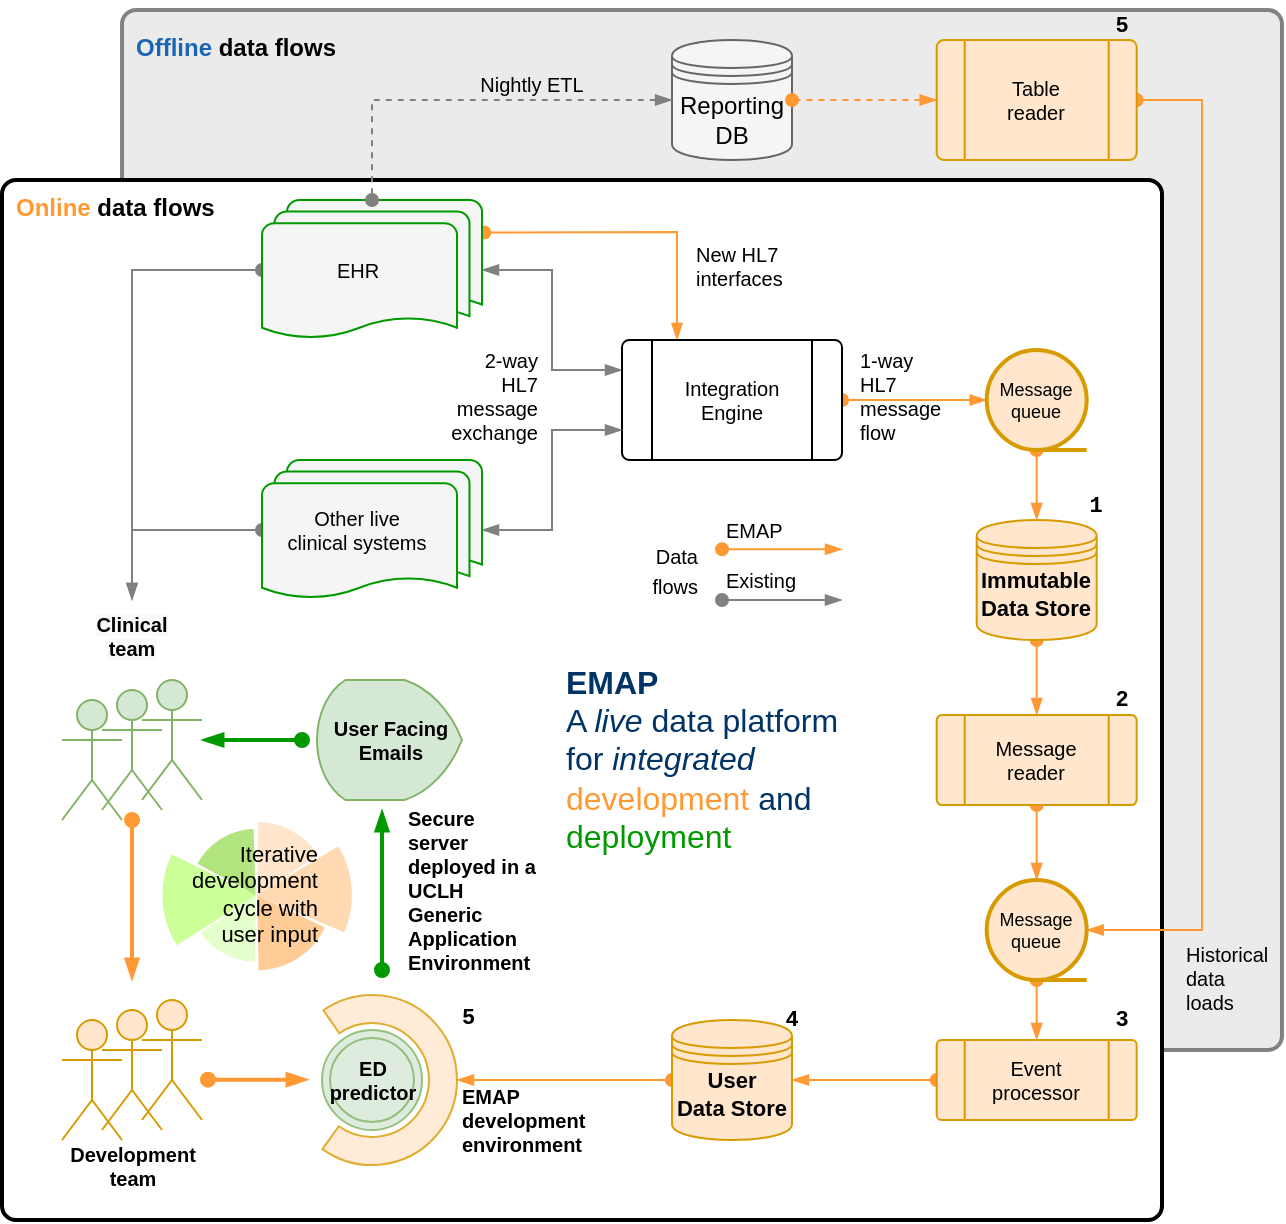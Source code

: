 <mxGraphModel dx="770" dy="1202" grid="1" gridSize="10" guides="1" tooltips="1" connect="1" arrows="1" fold="1" page="1" pageScale="1" pageWidth="1654" pageHeight="1169" math="0" shadow="0">
  <root>
    <mxCell id="0" />
    <mxCell id="1" parent="0" />
    <mxCell id="Xxeb_w5k-0lQKxWD1VdJ-54" value="" style="rounded=1;whiteSpace=wrap;html=1;absoluteArcSize=1;arcSize=14;strokeWidth=2;fontSize=10;align=center;verticalAlign=middle;strokeColor=#666666;gradientDirection=east;fillColor=#E6E6E6;opacity=80;" parent="1" vertex="1">
      <mxGeometry x="210" y="155" width="580" height="520" as="geometry" />
    </mxCell>
    <mxCell id="Xxeb_w5k-0lQKxWD1VdJ-50" value="" style="rounded=1;whiteSpace=wrap;html=1;absoluteArcSize=1;arcSize=14;strokeWidth=2;fontSize=10;fillColor=#ffffff;align=center;verticalAlign=middle;" parent="1" vertex="1">
      <mxGeometry x="150" y="240" width="580" height="520" as="geometry" />
    </mxCell>
    <mxCell id="Xxeb_w5k-0lQKxWD1VdJ-58" style="edgeStyle=elbowEdgeStyle;rounded=0;orthogonalLoop=1;jettySize=auto;html=1;exitX=1.011;exitY=0.233;exitDx=0;exitDy=0;exitPerimeter=0;entryX=0.25;entryY=0;entryDx=0;entryDy=0;fontSize=10;startArrow=oval;startFill=1;endArrow=blockThin;endFill=1;fillColor=#f8cecc;elbow=vertical;strokeColor=#FF9933;" parent="1" source="YOsguraXcIjrAALGB2yu-47" target="YOsguraXcIjrAALGB2yu-50" edge="1">
      <mxGeometry relative="1" as="geometry">
        <mxPoint x="400" y="295" as="sourcePoint" />
        <mxPoint x="470" y="345" as="targetPoint" />
        <Array as="points">
          <mxPoint x="460" y="266" />
        </Array>
      </mxGeometry>
    </mxCell>
    <mxCell id="Xxeb_w5k-0lQKxWD1VdJ-47" style="edgeStyle=elbowEdgeStyle;rounded=0;orthogonalLoop=1;jettySize=auto;html=1;fontSize=10;startArrow=blockThin;startFill=1;endArrow=oval;endFill=1;fillColor=#ffffff;exitX=0.5;exitY=0;exitDx=0;exitDy=0;strokeColor=#808080;" parent="1" source="Xxeb_w5k-0lQKxWD1VdJ-44" edge="1">
      <mxGeometry relative="1" as="geometry">
        <mxPoint x="280" y="415" as="targetPoint" />
        <Array as="points">
          <mxPoint x="215" y="430" />
        </Array>
      </mxGeometry>
    </mxCell>
    <mxCell id="Xxeb_w5k-0lQKxWD1VdJ-46" style="edgeStyle=none;rounded=0;orthogonalLoop=1;jettySize=auto;html=1;fontSize=10;startArrow=blockThin;startFill=1;endArrow=oval;endFill=1;fillColor=#ffffff;strokeWidth=2;strokeColor=#009900;" parent="1" source="Xxeb_w5k-0lQKxWD1VdJ-31" edge="1">
      <mxGeometry relative="1" as="geometry">
        <mxPoint x="300" y="520" as="targetPoint" />
      </mxGeometry>
    </mxCell>
    <mxCell id="Xxeb_w5k-0lQKxWD1VdJ-6" style="edgeStyle=none;rounded=0;orthogonalLoop=1;jettySize=auto;html=1;exitX=0.5;exitY=1;exitDx=0;exitDy=0;entryX=0.5;entryY=0;entryDx=0;entryDy=0;fontSize=10;startArrow=oval;startFill=1;endArrow=blockThin;endFill=1;fillColor=#ffffff;strokeColor=#FF9933;" parent="1" source="YOsguraXcIjrAALGB2yu-1" target="YOsguraXcIjrAALGB2yu-66" edge="1">
      <mxGeometry relative="1" as="geometry" />
    </mxCell>
    <mxCell id="YOsguraXcIjrAALGB2yu-1" value="Immutable Data Store" style="shape=datastore;whiteSpace=wrap;html=1;fontSize=11;fillColor=#ffe6cc;strokeColor=#d79b00;fontStyle=1;spacing=0;spacingTop=-6;" parent="1" vertex="1">
      <mxGeometry x="637.34" y="410" width="60" height="60" as="geometry" />
    </mxCell>
    <mxCell id="Xxeb_w5k-0lQKxWD1VdJ-17" style="edgeStyle=elbowEdgeStyle;rounded=0;orthogonalLoop=1;jettySize=auto;html=1;exitX=1;exitY=0.5;exitDx=0;exitDy=0;exitPerimeter=0;entryX=0;entryY=0.25;entryDx=0;entryDy=0;fontSize=10;startArrow=blockThin;startFill=1;endArrow=blockThin;endFill=1;fillColor=#ffffff;strokeColor=#808080;" parent="1" source="YOsguraXcIjrAALGB2yu-47" target="YOsguraXcIjrAALGB2yu-50" edge="1">
      <mxGeometry relative="1" as="geometry" />
    </mxCell>
    <mxCell id="Xxeb_w5k-0lQKxWD1VdJ-49" style="edgeStyle=elbowEdgeStyle;rounded=0;orthogonalLoop=1;jettySize=auto;html=1;exitX=0.5;exitY=0;exitDx=0;exitDy=0;entryX=0;entryY=0.5;entryDx=0;entryDy=0;fontSize=10;startArrow=blockThin;startFill=1;endArrow=oval;endFill=1;fillColor=#ffffff;entryPerimeter=0;strokeColor=#808080;" parent="1" source="Xxeb_w5k-0lQKxWD1VdJ-44" target="YOsguraXcIjrAALGB2yu-47" edge="1">
      <mxGeometry relative="1" as="geometry">
        <Array as="points">
          <mxPoint x="215" y="370" />
        </Array>
      </mxGeometry>
    </mxCell>
    <mxCell id="YOsguraXcIjrAALGB2yu-47" value="" style="strokeWidth=1;html=1;shape=mxgraph.flowchart.multi-document;whiteSpace=wrap;fillColor=#f5f5f5;verticalAlign=middle;strokeColor=#009900;" parent="1" vertex="1">
      <mxGeometry x="280" y="250" width="110" height="70" as="geometry" />
    </mxCell>
    <mxCell id="Xxeb_w5k-0lQKxWD1VdJ-7" style="edgeStyle=none;rounded=0;orthogonalLoop=1;jettySize=auto;html=1;exitX=1;exitY=0.5;exitDx=0;exitDy=0;entryX=0;entryY=0.5;entryDx=0;entryDy=0;entryPerimeter=0;fontSize=10;startArrow=oval;startFill=1;endArrow=blockThin;endFill=1;fillColor=#ffffff;strokeColor=#FF9933;" parent="1" source="YOsguraXcIjrAALGB2yu-50" target="YOsguraXcIjrAALGB2yu-84" edge="1">
      <mxGeometry relative="1" as="geometry" />
    </mxCell>
    <mxCell id="YOsguraXcIjrAALGB2yu-50" value="" style="verticalLabelPosition=bottom;verticalAlign=middle;html=1;shape=process;whiteSpace=wrap;rounded=1;size=0.14;arcSize=6;fontSize=10;" parent="1" vertex="1">
      <mxGeometry x="460" y="320" width="110" height="60" as="geometry" />
    </mxCell>
    <mxCell id="YOsguraXcIjrAALGB2yu-59" value="EHR" style="text;html=1;strokeColor=none;fillColor=none;align=center;verticalAlign=middle;whiteSpace=wrap;rounded=0;fontSize=10;" parent="1" vertex="1">
      <mxGeometry x="307.5" y="275" width="40" height="20" as="geometry" />
    </mxCell>
    <mxCell id="YOsguraXcIjrAALGB2yu-60" value="Integration&lt;br&gt;Engine" style="text;html=1;strokeColor=none;fillColor=none;align=center;verticalAlign=middle;whiteSpace=wrap;rounded=0;fontSize=10;" parent="1" vertex="1">
      <mxGeometry x="495" y="340" width="40" height="20" as="geometry" />
    </mxCell>
    <mxCell id="YOsguraXcIjrAALGB2yu-64" value="2-way HL7&lt;br&gt;message exchange" style="text;html=1;strokeColor=none;fillColor=none;align=right;verticalAlign=middle;whiteSpace=wrap;rounded=0;fontSize=10;" parent="1" vertex="1">
      <mxGeometry x="380" y="318" width="40" height="60" as="geometry" />
    </mxCell>
    <mxCell id="YOsguraXcIjrAALGB2yu-65" value="1-way HL7&lt;br&gt;message flow" style="text;html=1;strokeColor=none;fillColor=none;align=left;verticalAlign=middle;whiteSpace=wrap;rounded=0;fontSize=10;" parent="1" vertex="1">
      <mxGeometry x="577.34" y="318" width="40" height="60" as="geometry" />
    </mxCell>
    <mxCell id="Xxeb_w5k-0lQKxWD1VdJ-4" style="edgeStyle=none;rounded=0;orthogonalLoop=1;jettySize=auto;html=1;exitX=0.5;exitY=1;exitDx=0;exitDy=0;entryX=0.5;entryY=0;entryDx=0;entryDy=0;entryPerimeter=0;fontSize=10;startArrow=oval;startFill=1;endArrow=blockThin;endFill=1;fillColor=#ffffff;strokeColor=#FF9933;" parent="1" source="YOsguraXcIjrAALGB2yu-66" target="Xxeb_w5k-0lQKxWD1VdJ-3" edge="1">
      <mxGeometry relative="1" as="geometry" />
    </mxCell>
    <mxCell id="YOsguraXcIjrAALGB2yu-66" value="" style="verticalLabelPosition=bottom;verticalAlign=top;html=1;shape=process;whiteSpace=wrap;rounded=1;size=0.14;arcSize=6;fontSize=10;fillColor=#ffe6cc;strokeColor=#d79b00;" parent="1" vertex="1">
      <mxGeometry x="617.34" y="507.5" width="100" height="45" as="geometry" />
    </mxCell>
    <mxCell id="YOsguraXcIjrAALGB2yu-67" value="Message&lt;br&gt;reader" style="text;html=1;fillColor=#ffe6cc;align=center;verticalAlign=middle;whiteSpace=wrap;rounded=0;fontSize=10;" parent="1" vertex="1">
      <mxGeometry x="647.34" y="520" width="40" height="20" as="geometry" />
    </mxCell>
    <mxCell id="Xxeb_w5k-0lQKxWD1VdJ-10" style="edgeStyle=none;rounded=0;orthogonalLoop=1;jettySize=auto;html=1;exitX=0;exitY=0.5;exitDx=0;exitDy=0;entryX=1;entryY=0.5;entryDx=0;entryDy=0;fontSize=10;startArrow=oval;startFill=1;endArrow=blockThin;endFill=1;fillColor=#ffffff;strokeColor=#FF9933;" parent="1" source="YOsguraXcIjrAALGB2yu-68" target="Xxeb_w5k-0lQKxWD1VdJ-9" edge="1">
      <mxGeometry relative="1" as="geometry" />
    </mxCell>
    <mxCell id="YOsguraXcIjrAALGB2yu-68" value="" style="verticalLabelPosition=bottom;verticalAlign=top;html=1;shape=process;whiteSpace=wrap;rounded=1;size=0.14;arcSize=6;fontSize=10;fillColor=#ffe6cc;strokeColor=#d79b00;" parent="1" vertex="1">
      <mxGeometry x="617.34" y="670" width="100" height="40" as="geometry" />
    </mxCell>
    <mxCell id="YOsguraXcIjrAALGB2yu-69" value="Event processor" style="text;html=1;fillColor=#ffe6cc;align=center;verticalAlign=middle;whiteSpace=wrap;rounded=0;fontSize=10;" parent="1" vertex="1">
      <mxGeometry x="647.34" y="680" width="40" height="20" as="geometry" />
    </mxCell>
    <mxCell id="YOsguraXcIjrAALGB2yu-70" value="&lt;font style=&quot;font-size: 12px&quot;&gt;Reporting&lt;br&gt;DB&lt;/font&gt;" style="shape=datastore;whiteSpace=wrap;html=1;fillColor=#f5f5f5;strokeColor=#666666;" parent="1" vertex="1">
      <mxGeometry x="485.0" y="170" width="60" height="60" as="geometry" />
    </mxCell>
    <mxCell id="YOsguraXcIjrAALGB2yu-72" style="rounded=0;orthogonalLoop=1;jettySize=auto;html=1;entryX=0.5;entryY=0;entryDx=0;entryDy=0;fontSize=10;endArrow=oval;endFill=1;fillColor=#ffffff;startArrow=blockThin;startFill=1;exitX=0;exitY=0.5;exitDx=0;exitDy=0;entryPerimeter=0;edgeStyle=orthogonalEdgeStyle;dashed=1;strokeColor=#808080;" parent="1" source="YOsguraXcIjrAALGB2yu-70" target="YOsguraXcIjrAALGB2yu-47" edge="1">
      <mxGeometry relative="1" as="geometry">
        <mxPoint x="630.003" y="219.58" as="sourcePoint" />
        <mxPoint x="570" y="219.58" as="targetPoint" />
      </mxGeometry>
    </mxCell>
    <mxCell id="YOsguraXcIjrAALGB2yu-73" value="Nightly ETL" style="text;html=1;strokeColor=none;fillColor=none;align=center;verticalAlign=top;whiteSpace=wrap;rounded=0;fontSize=10;" parent="1" vertex="1">
      <mxGeometry x="375" y="180" width="80" height="30" as="geometry" />
    </mxCell>
    <mxCell id="YOsguraXcIjrAALGB2yu-74" style="rounded=0;orthogonalLoop=1;jettySize=auto;html=1;fontSize=10;endArrow=oval;endFill=1;fillColor=#ffffff;startArrow=blockThin;startFill=1;exitX=0;exitY=0.5;exitDx=0;exitDy=0;edgeStyle=orthogonalEdgeStyle;dashed=1;entryX=1;entryY=0.5;entryDx=0;entryDy=0;strokeColor=#FF9933;" parent="1" source="YOsguraXcIjrAALGB2yu-75" target="YOsguraXcIjrAALGB2yu-70" edge="1">
      <mxGeometry relative="1" as="geometry">
        <mxPoint x="1025.0" y="217.32" as="sourcePoint" />
        <mxPoint x="710" y="230" as="targetPoint" />
      </mxGeometry>
    </mxCell>
    <mxCell id="Xxeb_w5k-0lQKxWD1VdJ-11" style="edgeStyle=elbowEdgeStyle;rounded=0;orthogonalLoop=1;jettySize=auto;html=1;exitX=1;exitY=0.5;exitDx=0;exitDy=0;fontSize=10;startArrow=oval;startFill=1;endArrow=blockThin;endFill=1;fillColor=#ffffff;elbow=vertical;entryX=1;entryY=0.5;entryDx=0;entryDy=0;entryPerimeter=0;strokeColor=#FF9933;" parent="1" source="YOsguraXcIjrAALGB2yu-75" target="Xxeb_w5k-0lQKxWD1VdJ-3" edge="1">
      <mxGeometry relative="1" as="geometry">
        <mxPoint x="720" y="610" as="targetPoint" />
        <Array as="points">
          <mxPoint x="750" y="440" />
          <mxPoint x="740" y="370" />
          <mxPoint x="760" y="610" />
        </Array>
      </mxGeometry>
    </mxCell>
    <mxCell id="YOsguraXcIjrAALGB2yu-75" value="" style="verticalLabelPosition=bottom;verticalAlign=top;html=1;shape=process;whiteSpace=wrap;rounded=1;size=0.14;arcSize=6;fontSize=10;fillColor=#ffe6cc;strokeColor=#d79b00;" parent="1" vertex="1">
      <mxGeometry x="617.34" y="170" width="100" height="60" as="geometry" />
    </mxCell>
    <mxCell id="YOsguraXcIjrAALGB2yu-76" value="Table&lt;br&gt;reader" style="text;html=1;strokeColor=none;fillColor=none;align=center;verticalAlign=middle;whiteSpace=wrap;rounded=0;fontSize=10;" parent="1" vertex="1">
      <mxGeometry x="647.34" y="190" width="40" height="20" as="geometry" />
    </mxCell>
    <mxCell id="Xxeb_w5k-0lQKxWD1VdJ-8" style="edgeStyle=none;rounded=0;orthogonalLoop=1;jettySize=auto;html=1;exitX=0.5;exitY=1;exitDx=0;exitDy=0;exitPerimeter=0;entryX=0.5;entryY=0;entryDx=0;entryDy=0;fontSize=10;startArrow=oval;startFill=1;endArrow=blockThin;endFill=1;fillColor=#ffffff;strokeColor=#FF9933;" parent="1" source="YOsguraXcIjrAALGB2yu-84" target="YOsguraXcIjrAALGB2yu-1" edge="1">
      <mxGeometry relative="1" as="geometry" />
    </mxCell>
    <mxCell id="YOsguraXcIjrAALGB2yu-84" value="Message queue" style="strokeWidth=2;html=1;shape=mxgraph.flowchart.sequential_data;whiteSpace=wrap;fontSize=9;fillColor=#ffe6cc;align=center;verticalAlign=middle;strokeColor=#d79b00;" parent="1" vertex="1">
      <mxGeometry x="642.34" y="325" width="50" height="50" as="geometry" />
    </mxCell>
    <mxCell id="Xxeb_w5k-0lQKxWD1VdJ-5" style="edgeStyle=none;rounded=0;orthogonalLoop=1;jettySize=auto;html=1;exitX=0.5;exitY=1;exitDx=0;exitDy=0;exitPerimeter=0;entryX=0.5;entryY=0;entryDx=0;entryDy=0;fontSize=10;startArrow=oval;startFill=1;endArrow=blockThin;endFill=1;fillColor=#ffffff;strokeColor=#FF9933;" parent="1" source="Xxeb_w5k-0lQKxWD1VdJ-3" target="YOsguraXcIjrAALGB2yu-68" edge="1">
      <mxGeometry relative="1" as="geometry" />
    </mxCell>
    <mxCell id="Xxeb_w5k-0lQKxWD1VdJ-3" value="Message queue" style="strokeWidth=2;html=1;shape=mxgraph.flowchart.sequential_data;whiteSpace=wrap;fontSize=9;fillColor=#ffe6cc;align=center;verticalAlign=middle;strokeColor=#d79b00;" parent="1" vertex="1">
      <mxGeometry x="642.34" y="590" width="50" height="50" as="geometry" />
    </mxCell>
    <mxCell id="Xxeb_w5k-0lQKxWD1VdJ-37" style="edgeStyle=elbowEdgeStyle;rounded=0;orthogonalLoop=1;jettySize=auto;html=1;exitX=0;exitY=0.5;exitDx=0;exitDy=0;fontSize=10;startArrow=oval;startFill=1;endArrow=blockThin;endFill=1;fillColor=#ffffff;strokeColor=#FF9933;" parent="1" source="Xxeb_w5k-0lQKxWD1VdJ-9" target="PI1jIJRue8a1WFZ3D4rg-30" edge="1">
      <mxGeometry relative="1" as="geometry">
        <mxPoint x="385" y="690" as="targetPoint" />
      </mxGeometry>
    </mxCell>
    <mxCell id="Xxeb_w5k-0lQKxWD1VdJ-9" value="&lt;b style=&quot;font-size: 11px;&quot;&gt;User &lt;br style=&quot;font-size: 11px;&quot;&gt;Data Store&lt;/b&gt;" style="shape=datastore;whiteSpace=wrap;html=1;fontSize=11;fillColor=#ffe6cc;strokeColor=#d79b00;spacingTop=-6;" parent="1" vertex="1">
      <mxGeometry x="485" y="660" width="60" height="60" as="geometry" />
    </mxCell>
    <mxCell id="Xxeb_w5k-0lQKxWD1VdJ-18" style="edgeStyle=elbowEdgeStyle;rounded=0;orthogonalLoop=1;jettySize=auto;html=1;exitX=1;exitY=0.5;exitDx=0;exitDy=0;exitPerimeter=0;entryX=0;entryY=0.75;entryDx=0;entryDy=0;fontSize=10;startArrow=blockThin;startFill=1;endArrow=blockThin;endFill=1;fillColor=#ffffff;strokeColor=#808080;" parent="1" source="Xxeb_w5k-0lQKxWD1VdJ-15" target="YOsguraXcIjrAALGB2yu-50" edge="1">
      <mxGeometry relative="1" as="geometry" />
    </mxCell>
    <mxCell id="Xxeb_w5k-0lQKxWD1VdJ-15" value="" style="strokeWidth=1;html=1;shape=mxgraph.flowchart.multi-document;whiteSpace=wrap;fillColor=#f5f5f5;verticalAlign=middle;strokeColor=#009900;" parent="1" vertex="1">
      <mxGeometry x="280" y="380" width="110" height="70" as="geometry" />
    </mxCell>
    <mxCell id="Xxeb_w5k-0lQKxWD1VdJ-16" value="Other live clinical systems" style="text;html=1;strokeColor=none;fillColor=none;align=center;verticalAlign=middle;whiteSpace=wrap;rounded=0;fontSize=10;" parent="1" vertex="1">
      <mxGeometry x="290" y="405" width="75" height="20" as="geometry" />
    </mxCell>
    <mxCell id="Xxeb_w5k-0lQKxWD1VdJ-38" style="edgeStyle=elbowEdgeStyle;rounded=0;orthogonalLoop=1;jettySize=auto;html=1;fontSize=10;startArrow=oval;startFill=1;endArrow=blockThin;endFill=1;fillColor=#ffffff;strokeWidth=2;strokeColor=#009900;" parent="1" edge="1">
      <mxGeometry relative="1" as="geometry">
        <mxPoint x="340" y="635" as="sourcePoint" />
        <mxPoint x="340" y="555" as="targetPoint" />
        <Array as="points">
          <mxPoint x="340" y="575" />
        </Array>
      </mxGeometry>
    </mxCell>
    <mxCell id="Xxeb_w5k-0lQKxWD1VdJ-21" value="&lt;b&gt;User Facing&lt;br&gt;Emails&lt;/b&gt;" style="strokeWidth=1;html=1;shape=mxgraph.flowchart.display;whiteSpace=wrap;fontSize=10;fillColor=#d5e8d4;align=center;verticalAlign=middle;flipV=1;flipH=1;strokeColor=#82b366;" parent="1" vertex="1">
      <mxGeometry x="307.5" y="490" width="72.5" height="60" as="geometry" />
    </mxCell>
    <mxCell id="Xxeb_w5k-0lQKxWD1VdJ-45" style="rounded=0;orthogonalLoop=1;jettySize=auto;html=1;fontSize=10;startArrow=oval;startFill=1;endArrow=blockThin;endFill=1;fillColor=#ffffff;strokeWidth=2;strokeColor=#FF9933;" parent="1" edge="1">
      <mxGeometry relative="1" as="geometry">
        <mxPoint x="215" y="640" as="targetPoint" />
        <mxPoint x="215" y="560" as="sourcePoint" />
      </mxGeometry>
    </mxCell>
    <mxCell id="Xxeb_w5k-0lQKxWD1VdJ-30" value="" style="shape=umlActor;verticalLabelPosition=bottom;verticalAlign=top;html=1;fontSize=10;strokeWidth=1;fillColor=#d5e8d4;strokeColor=#82b366;" parent="1" vertex="1">
      <mxGeometry x="200" y="495" width="30" height="60" as="geometry" />
    </mxCell>
    <mxCell id="Xxeb_w5k-0lQKxWD1VdJ-31" value="" style="shape=umlActor;verticalLabelPosition=bottom;verticalAlign=top;html=1;fontSize=10;strokeWidth=1;fillColor=#d5e8d4;strokeColor=#82b366;" parent="1" vertex="1">
      <mxGeometry x="220" y="490" width="30" height="60" as="geometry" />
    </mxCell>
    <mxCell id="Xxeb_w5k-0lQKxWD1VdJ-32" value="" style="shape=umlActor;verticalLabelPosition=bottom;verticalAlign=top;html=1;fontSize=10;strokeWidth=1;fillColor=#d5e8d4;strokeColor=#82b366;" parent="1" vertex="1">
      <mxGeometry x="180" y="500" width="30" height="60" as="geometry" />
    </mxCell>
    <mxCell id="Xxeb_w5k-0lQKxWD1VdJ-33" value="Development&lt;br&gt;team" style="shape=umlActor;verticalLabelPosition=bottom;verticalAlign=top;html=1;fontSize=10;strokeWidth=1;fillColor=#ffe6cc;strokeColor=#d79b00;fontStyle=1" parent="1" vertex="1">
      <mxGeometry x="200" y="655" width="30" height="60" as="geometry" />
    </mxCell>
    <mxCell id="Xxeb_w5k-0lQKxWD1VdJ-34" value="" style="shape=umlActor;verticalLabelPosition=bottom;verticalAlign=top;html=1;fontSize=10;strokeWidth=1;fillColor=#ffe6cc;strokeColor=#d79b00;" parent="1" vertex="1">
      <mxGeometry x="220" y="650" width="30" height="60" as="geometry" />
    </mxCell>
    <mxCell id="Xxeb_w5k-0lQKxWD1VdJ-35" value="" style="shape=umlActor;verticalLabelPosition=bottom;verticalAlign=top;html=1;fontSize=10;strokeWidth=1;fillColor=#ffe6cc;strokeColor=#d79b00;" parent="1" vertex="1">
      <mxGeometry x="180" y="660" width="30" height="60" as="geometry" />
    </mxCell>
    <mxCell id="Xxeb_w5k-0lQKxWD1VdJ-44" value="&lt;meta charset=&quot;utf-8&quot;&gt;&lt;span style=&quot;color: rgb(0, 0, 0); font-family: helvetica; font-size: 10px; font-style: normal; letter-spacing: normal; text-indent: 0px; text-transform: none; word-spacing: 0px; background-color: rgb(248, 249, 250); display: inline; float: none;&quot;&gt;Clinical&lt;/span&gt;&lt;br style=&quot;color: rgb(0, 0, 0); font-family: helvetica; font-size: 10px; font-style: normal; letter-spacing: normal; text-indent: 0px; text-transform: none; word-spacing: 0px; background-color: rgb(248, 249, 250);&quot;&gt;&lt;span style=&quot;color: rgb(0, 0, 0); font-family: helvetica; font-size: 10px; font-style: normal; letter-spacing: normal; text-indent: 0px; text-transform: none; word-spacing: 0px; background-color: rgb(248, 249, 250); display: inline; float: none;&quot;&gt;team&lt;/span&gt;" style="text;whiteSpace=wrap;html=1;fontSize=10;align=center;fontStyle=1" parent="1" vertex="1">
      <mxGeometry x="185" y="450" width="60" height="40" as="geometry" />
    </mxCell>
    <mxCell id="Xxeb_w5k-0lQKxWD1VdJ-52" value="&lt;b&gt;&lt;font color=&quot;#003366&quot;&gt;EMAP&lt;/font&gt;&lt;/b&gt;&lt;br&gt;&lt;font color=&quot;#003366&quot;&gt;A &lt;i&gt;live&lt;/i&gt; data platform &lt;br&gt;for &lt;i&gt;integrated &lt;/i&gt;&lt;/font&gt;&lt;br&gt;&lt;font color=&quot;#ff9933&quot;&gt;development&lt;/font&gt; &lt;font color=&quot;#003366&quot;&gt;and&lt;/font&gt; &lt;font color=&quot;#009900&quot;&gt;deployment&lt;/font&gt;" style="text;html=1;strokeColor=none;fillColor=none;align=left;verticalAlign=top;whiteSpace=wrap;rounded=0;fontSize=16;" parent="1" vertex="1">
      <mxGeometry x="430" y="475" width="140" height="110" as="geometry" />
    </mxCell>
    <mxCell id="Xxeb_w5k-0lQKxWD1VdJ-55" value="&lt;font color=&quot;#1b66b2&quot;&gt;Offline&lt;/font&gt; data flows" style="text;html=1;strokeColor=none;fillColor=none;align=left;verticalAlign=top;whiteSpace=wrap;rounded=0;fontSize=12;fontStyle=1" parent="1" vertex="1">
      <mxGeometry x="215" y="160" width="160" height="30" as="geometry" />
    </mxCell>
    <mxCell id="Xxeb_w5k-0lQKxWD1VdJ-57" value="&lt;font color=&quot;#ff9933&quot;&gt;Online&lt;/font&gt; data flows" style="text;html=1;strokeColor=none;fillColor=none;align=left;verticalAlign=top;whiteSpace=wrap;rounded=0;fontSize=12;fontStyle=1" parent="1" vertex="1">
      <mxGeometry x="155" y="240" width="160" height="30" as="geometry" />
    </mxCell>
    <mxCell id="Xxeb_w5k-0lQKxWD1VdJ-64" value="&lt;font style=&quot;font-size: 10px&quot;&gt;Existing&lt;br&gt;&lt;/font&gt;" style="text;html=1;strokeColor=none;fillColor=none;align=left;verticalAlign=middle;whiteSpace=wrap;rounded=0;fontSize=12;" parent="1" vertex="1">
      <mxGeometry x="510" y="430" width="60" height="20" as="geometry" />
    </mxCell>
    <mxCell id="Xxeb_w5k-0lQKxWD1VdJ-63" style="edgeStyle=none;rounded=0;orthogonalLoop=1;jettySize=auto;html=1;fontSize=10;startArrow=oval;startFill=1;endArrow=blockThin;endFill=1;fillColor=#ffffff;strokeColor=#808080;" parent="1" edge="1">
      <mxGeometry x="460" y="404.65" as="geometry">
        <mxPoint x="510" y="450" as="sourcePoint" />
        <mxPoint x="570" y="450" as="targetPoint" />
      </mxGeometry>
    </mxCell>
    <mxCell id="Xxeb_w5k-0lQKxWD1VdJ-65" value="&lt;font style=&quot;font-size: 10px&quot;&gt;EMAP&lt;br&gt;&lt;/font&gt;" style="text;html=1;strokeColor=none;fillColor=none;align=left;verticalAlign=middle;whiteSpace=wrap;rounded=0;fontSize=12;" parent="1" vertex="1">
      <mxGeometry x="510" y="404.65" width="60" height="20" as="geometry" />
    </mxCell>
    <mxCell id="Xxeb_w5k-0lQKxWD1VdJ-66" style="edgeStyle=none;rounded=0;orthogonalLoop=1;jettySize=auto;html=1;fontSize=10;startArrow=oval;startFill=1;endArrow=blockThin;endFill=1;fillColor=#ffffff;strokeColor=#FF9933;" parent="1" edge="1">
      <mxGeometry x="460" y="404.65" as="geometry">
        <mxPoint x="510.0" y="424.65" as="sourcePoint" />
        <mxPoint x="570.0" y="424.65" as="targetPoint" />
      </mxGeometry>
    </mxCell>
    <mxCell id="Xxeb_w5k-0lQKxWD1VdJ-67" value="&lt;font style=&quot;font-size: 10px&quot;&gt;Data flows&lt;br&gt;&lt;/font&gt;" style="text;html=1;strokeColor=none;fillColor=none;align=right;verticalAlign=middle;whiteSpace=wrap;rounded=0;fontSize=12;" parent="1" vertex="1">
      <mxGeometry x="460" y="425.34" width="40" height="20" as="geometry" />
    </mxCell>
    <mxCell id="Xxeb_w5k-0lQKxWD1VdJ-70" value="New HL7 interfaces" style="text;html=1;strokeColor=none;fillColor=none;align=left;verticalAlign=top;whiteSpace=wrap;rounded=0;fontSize=10;" parent="1" vertex="1">
      <mxGeometry x="495" y="265" width="40" height="35" as="geometry" />
    </mxCell>
    <mxCell id="Xxeb_w5k-0lQKxWD1VdJ-71" value="Historical&lt;br&gt;data&lt;br&gt;&lt;div&gt;&lt;span&gt;loads&lt;/span&gt;&lt;/div&gt;" style="text;html=1;strokeColor=none;fillColor=none;align=left;verticalAlign=top;whiteSpace=wrap;rounded=0;fontSize=10;" parent="1" vertex="1">
      <mxGeometry x="740" y="615.34" width="50" height="54.66" as="geometry" />
    </mxCell>
    <mxCell id="PI1jIJRue8a1WFZ3D4rg-17" value="1" style="text;html=1;strokeColor=none;fillColor=none;align=center;verticalAlign=middle;whiteSpace=wrap;rounded=0;fontSize=11;fontFamily=Courier New;fontStyle=1" parent="1" vertex="1">
      <mxGeometry x="687.34" y="390" width="20" height="25" as="geometry" />
    </mxCell>
    <mxCell id="PI1jIJRue8a1WFZ3D4rg-18" value="2" style="text;html=1;strokeColor=none;fillColor=none;align=center;verticalAlign=middle;whiteSpace=wrap;rounded=0;fontSize=11;fontFamily=Courier New;fontStyle=1" parent="1" vertex="1">
      <mxGeometry x="700" y="487.5" width="20" height="25" as="geometry" />
    </mxCell>
    <mxCell id="PI1jIJRue8a1WFZ3D4rg-19" value="3" style="text;html=1;strokeColor=none;fillColor=none;align=center;verticalAlign=middle;whiteSpace=wrap;rounded=0;fontSize=11;fontFamily=Courier New;fontStyle=1" parent="1" vertex="1">
      <mxGeometry x="700" y="647.5" width="20" height="25" as="geometry" />
    </mxCell>
    <mxCell id="PI1jIJRue8a1WFZ3D4rg-20" value="4" style="text;html=1;strokeColor=none;fillColor=none;align=center;verticalAlign=middle;whiteSpace=wrap;rounded=0;fontSize=11;fontFamily=Courier New;fontStyle=1" parent="1" vertex="1">
      <mxGeometry x="535" y="647.5" width="20" height="25" as="geometry" />
    </mxCell>
    <mxCell id="PI1jIJRue8a1WFZ3D4rg-21" value="5" style="text;html=1;strokeColor=none;fillColor=none;align=center;verticalAlign=middle;whiteSpace=wrap;rounded=0;fontSize=11;fontFamily=Courier New;fontStyle=1" parent="1" vertex="1">
      <mxGeometry x="700" y="150" width="20" height="25" as="geometry" />
    </mxCell>
    <mxCell id="PI1jIJRue8a1WFZ3D4rg-22" value="5" style="text;html=1;strokeColor=none;fillColor=none;align=left;verticalAlign=middle;whiteSpace=wrap;rounded=0;fontSize=11;fontFamily=Courier New;fontStyle=1" parent="1" vertex="1">
      <mxGeometry x="377.5" y="646" width="20" height="25" as="geometry" />
    </mxCell>
    <mxCell id="PI1jIJRue8a1WFZ3D4rg-30" value="" style="verticalLabelPosition=bottom;verticalAlign=top;html=1;shape=mxgraph.basic.partConcEllipse;startAngle=0.903;endAngle=0.599;arcWidth=0.33;shadow=0;sketch=0;fontFamily=Courier New;fontSize=11;strokeColor=#d79b00;strokeWidth=1;fillColor=#ffe6cc;gradientDirection=west;opacity=80;" parent="1" vertex="1">
      <mxGeometry x="292.5" y="647.5" width="85" height="85" as="geometry" />
    </mxCell>
    <mxCell id="PI1jIJRue8a1WFZ3D4rg-33" value="" style="ellipse;shape=doubleEllipse;whiteSpace=wrap;html=1;aspect=fixed;shadow=0;sketch=0;fontFamily=Courier New;fontSize=11;strokeColor=#82b366;strokeWidth=1;fillColor=#d5e8d4;gradientDirection=west;align=center;verticalAlign=middle;opacity=80;" parent="1" vertex="1">
      <mxGeometry x="310" y="665" width="50" height="50" as="geometry" />
    </mxCell>
    <mxCell id="PI1jIJRue8a1WFZ3D4rg-35" value="ED predictor" style="text;html=1;strokeColor=none;fillColor=none;align=center;verticalAlign=middle;whiteSpace=wrap;rounded=0;fontSize=10;fontStyle=1" parent="1" vertex="1">
      <mxGeometry x="318.75" y="680" width="32.5" height="20" as="geometry" />
    </mxCell>
    <mxCell id="PI1jIJRue8a1WFZ3D4rg-37" style="edgeStyle=none;rounded=0;orthogonalLoop=1;jettySize=auto;html=1;fontSize=10;startArrow=blockThin;startFill=1;endArrow=oval;endFill=1;fillColor=#ffffff;strokeWidth=2;strokeColor=#FF9933;" parent="1" edge="1">
      <mxGeometry relative="1" as="geometry">
        <mxPoint x="303" y="689.83" as="sourcePoint" />
        <mxPoint x="253" y="689.83" as="targetPoint" />
      </mxGeometry>
    </mxCell>
    <mxCell id="PI1jIJRue8a1WFZ3D4rg-2" value="" style="ellipse;whiteSpace=wrap;html=1;aspect=fixed;shadow=0;sketch=0;fontSize=20;fontColor=#003366;strokeWidth=2;gradientColor=none;gradientDirection=west;align=left;verticalAlign=bottom;fillColor=#FFFFFF;strokeColor=none;opacity=50;" parent="1" vertex="1">
      <mxGeometry x="230" y="550" width="96.0" height="96.0" as="geometry" />
    </mxCell>
    <mxCell id="PI1jIJRue8a1WFZ3D4rg-3" value="" style="verticalLabelPosition=bottom;verticalAlign=top;html=1;shape=mxgraph.basic.pie;startAngle=0.321;endAngle=0.497;shadow=0;dashed=1;dashPattern=1 4;sketch=0;fontSize=20;strokeWidth=0;gradientDirection=west;opacity=50;strokeColor=none;fillColor=#FF9933;" parent="1" vertex="1">
      <mxGeometry x="239.762" y="559.762" width="75.117" height="75.117" as="geometry" />
    </mxCell>
    <mxCell id="PI1jIJRue8a1WFZ3D4rg-4" value="" style="verticalLabelPosition=bottom;verticalAlign=top;html=1;shape=mxgraph.basic.pie;startAngle=0.003;endAngle=0.157;shadow=0;dashed=1;dashPattern=1 4;sketch=0;fontSize=20;strokeColor=#d79b00;strokeWidth=0;gradientDirection=west;opacity=50;fillColor=#FFCC99;" parent="1" vertex="1">
      <mxGeometry x="240.891" y="560.885" width="72.872" height="72.872" as="geometry" />
    </mxCell>
    <mxCell id="PI1jIJRue8a1WFZ3D4rg-5" value="" style="verticalLabelPosition=bottom;verticalAlign=top;html=1;shape=mxgraph.basic.pie;startAngle=0.164;endAngle=0.314;shadow=0;dashed=1;dashPattern=1 4;sketch=0;fontSize=20;strokeColor=#d79b00;strokeWidth=0;gradientDirection=west;opacity=50;fillColor=#FFB366;" parent="1" vertex="1">
      <mxGeometry x="230" y="550" width="94.648" height="94.648" as="geometry" />
    </mxCell>
    <mxCell id="PI1jIJRue8a1WFZ3D4rg-6" value="" style="verticalLabelPosition=bottom;verticalAlign=top;html=1;shape=mxgraph.basic.pie;startAngle=0.829;endAngle=0.995;shadow=0;dashed=1;dashPattern=1 4;sketch=0;fontSize=20;strokeWidth=0;gradientDirection=west;opacity=50;strokeColor=none;fillColor=#66CC00;" parent="1" vertex="1">
      <mxGeometry x="243.521" y="564.265" width="66.112" height="66.112" as="geometry" />
    </mxCell>
    <mxCell id="PI1jIJRue8a1WFZ3D4rg-7" value="" style="verticalLabelPosition=bottom;verticalAlign=top;html=1;shape=mxgraph.basic.pie;startAngle=0.502;endAngle=0.654;shadow=0;dashed=1;dashPattern=1 4;sketch=0;fontSize=20;strokeColor=#d79b00;strokeWidth=0;gradientDirection=west;opacity=50;fillColor=#CCFF99;" parent="1" vertex="1">
      <mxGeometry x="243.521" y="564.265" width="66.112" height="66.112" as="geometry" />
    </mxCell>
    <mxCell id="PI1jIJRue8a1WFZ3D4rg-8" value="" style="verticalLabelPosition=bottom;verticalAlign=top;html=1;shape=mxgraph.basic.pie;startAngle=0.66;endAngle=0.822;shadow=0;dashed=1;dashPattern=1 4;sketch=0;fontSize=20;strokeColor=#d79b00;strokeWidth=0;gradientDirection=west;opacity=50;fillColor=#99FF33;" parent="1" vertex="1">
      <mxGeometry x="230" y="550.744" width="93.157" height="93.157" as="geometry" />
    </mxCell>
    <mxCell id="Xxeb_w5k-0lQKxWD1VdJ-40" value="Iterative development cycle with &lt;br style=&quot;font-size: 11px;&quot;&gt;user input" style="text;html=1;strokeColor=none;fillColor=none;align=right;verticalAlign=middle;whiteSpace=wrap;rounded=0;fontSize=11;" parent="1" vertex="1">
      <mxGeometry x="235" y="587.32" width="75" height="20" as="geometry" />
    </mxCell>
    <mxCell id="PI1jIJRue8a1WFZ3D4rg-38" value="EMAP development environment" style="text;html=1;strokeColor=none;fillColor=none;align=left;verticalAlign=middle;whiteSpace=wrap;rounded=0;fontSize=10;fontStyle=1" parent="1" vertex="1">
      <mxGeometry x="377.5" y="700" width="32.5" height="20" as="geometry" />
    </mxCell>
    <mxCell id="zz4aHNm8vJq9On_wiSXI-1" value="Secure server deployed in a UCLH Generic Application Environment&amp;nbsp;" style="text;html=1;strokeColor=none;fillColor=none;align=left;verticalAlign=middle;whiteSpace=wrap;rounded=0;fontSize=10;fontStyle=1" parent="1" vertex="1">
      <mxGeometry x="351.25" y="585" width="32.5" height="20" as="geometry" />
    </mxCell>
  </root>
</mxGraphModel>
